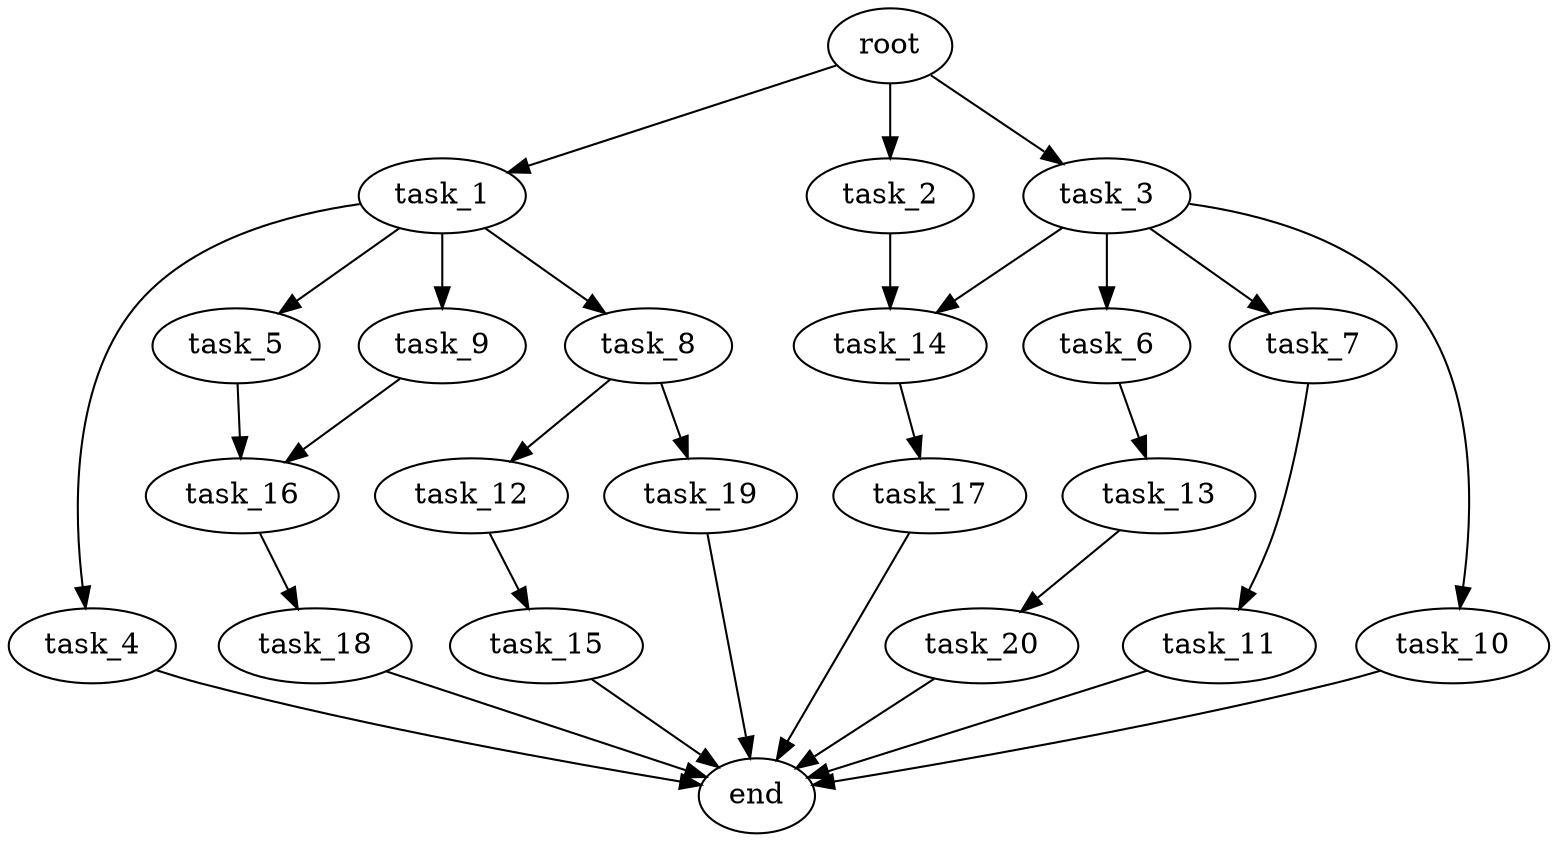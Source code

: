 digraph G {
  root [size="0.000000e+00"];
  task_1 [size="9.433390e+09"];
  task_2 [size="4.347836e+09"];
  task_3 [size="9.825820e+09"];
  task_4 [size="3.443302e+09"];
  task_5 [size="8.937848e+08"];
  task_6 [size="8.218440e+07"];
  task_7 [size="9.864230e+09"];
  task_8 [size="4.042570e+09"];
  task_9 [size="1.276429e+09"];
  task_10 [size="2.942552e+09"];
  task_11 [size="3.692860e+09"];
  task_12 [size="5.489302e+09"];
  task_13 [size="5.322200e+08"];
  task_14 [size="7.033838e+09"];
  task_15 [size="8.207712e+09"];
  task_16 [size="3.593087e+09"];
  task_17 [size="8.612617e+09"];
  task_18 [size="8.656931e+09"];
  task_19 [size="2.353176e+09"];
  task_20 [size="7.022517e+09"];
  end [size="0.000000e+00"];

  root -> task_1 [size="1.000000e-12"];
  root -> task_2 [size="1.000000e-12"];
  root -> task_3 [size="1.000000e-12"];
  task_1 -> task_4 [size="3.443302e+08"];
  task_1 -> task_5 [size="8.937848e+07"];
  task_1 -> task_8 [size="4.042570e+08"];
  task_1 -> task_9 [size="1.276429e+08"];
  task_2 -> task_14 [size="3.516919e+08"];
  task_3 -> task_6 [size="8.218440e+06"];
  task_3 -> task_7 [size="9.864230e+08"];
  task_3 -> task_10 [size="2.942552e+08"];
  task_3 -> task_14 [size="3.516919e+08"];
  task_4 -> end [size="1.000000e-12"];
  task_5 -> task_16 [size="1.796544e+08"];
  task_6 -> task_13 [size="5.322200e+07"];
  task_7 -> task_11 [size="3.692860e+08"];
  task_8 -> task_12 [size="5.489302e+08"];
  task_8 -> task_19 [size="2.353176e+08"];
  task_9 -> task_16 [size="1.796544e+08"];
  task_10 -> end [size="1.000000e-12"];
  task_11 -> end [size="1.000000e-12"];
  task_12 -> task_15 [size="8.207712e+08"];
  task_13 -> task_20 [size="7.022517e+08"];
  task_14 -> task_17 [size="8.612617e+08"];
  task_15 -> end [size="1.000000e-12"];
  task_16 -> task_18 [size="8.656931e+08"];
  task_17 -> end [size="1.000000e-12"];
  task_18 -> end [size="1.000000e-12"];
  task_19 -> end [size="1.000000e-12"];
  task_20 -> end [size="1.000000e-12"];
}
